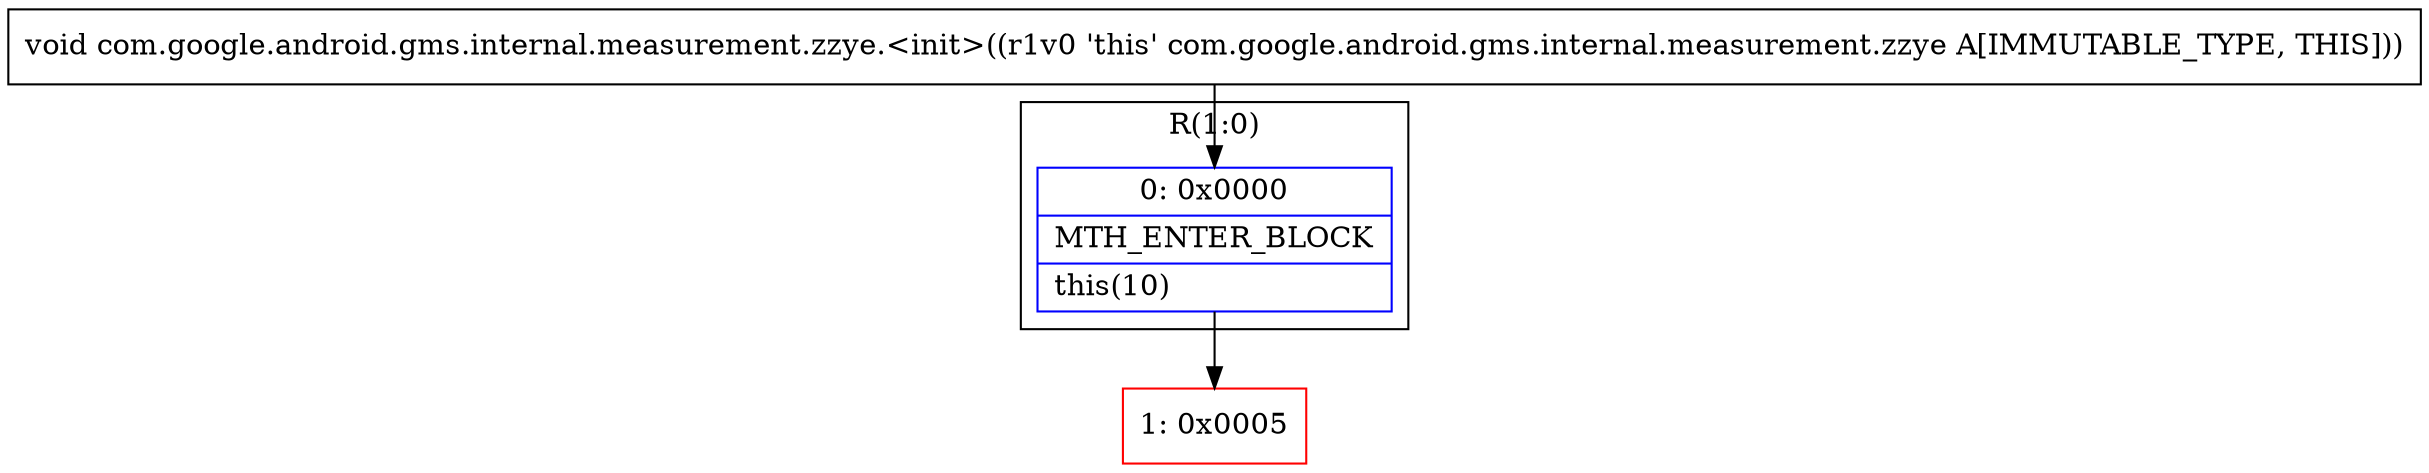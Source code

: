 digraph "CFG forcom.google.android.gms.internal.measurement.zzye.\<init\>()V" {
subgraph cluster_Region_1838287995 {
label = "R(1:0)";
node [shape=record,color=blue];
Node_0 [shape=record,label="{0\:\ 0x0000|MTH_ENTER_BLOCK\l|this(10)\l}"];
}
Node_1 [shape=record,color=red,label="{1\:\ 0x0005}"];
MethodNode[shape=record,label="{void com.google.android.gms.internal.measurement.zzye.\<init\>((r1v0 'this' com.google.android.gms.internal.measurement.zzye A[IMMUTABLE_TYPE, THIS])) }"];
MethodNode -> Node_0;
Node_0 -> Node_1;
}

